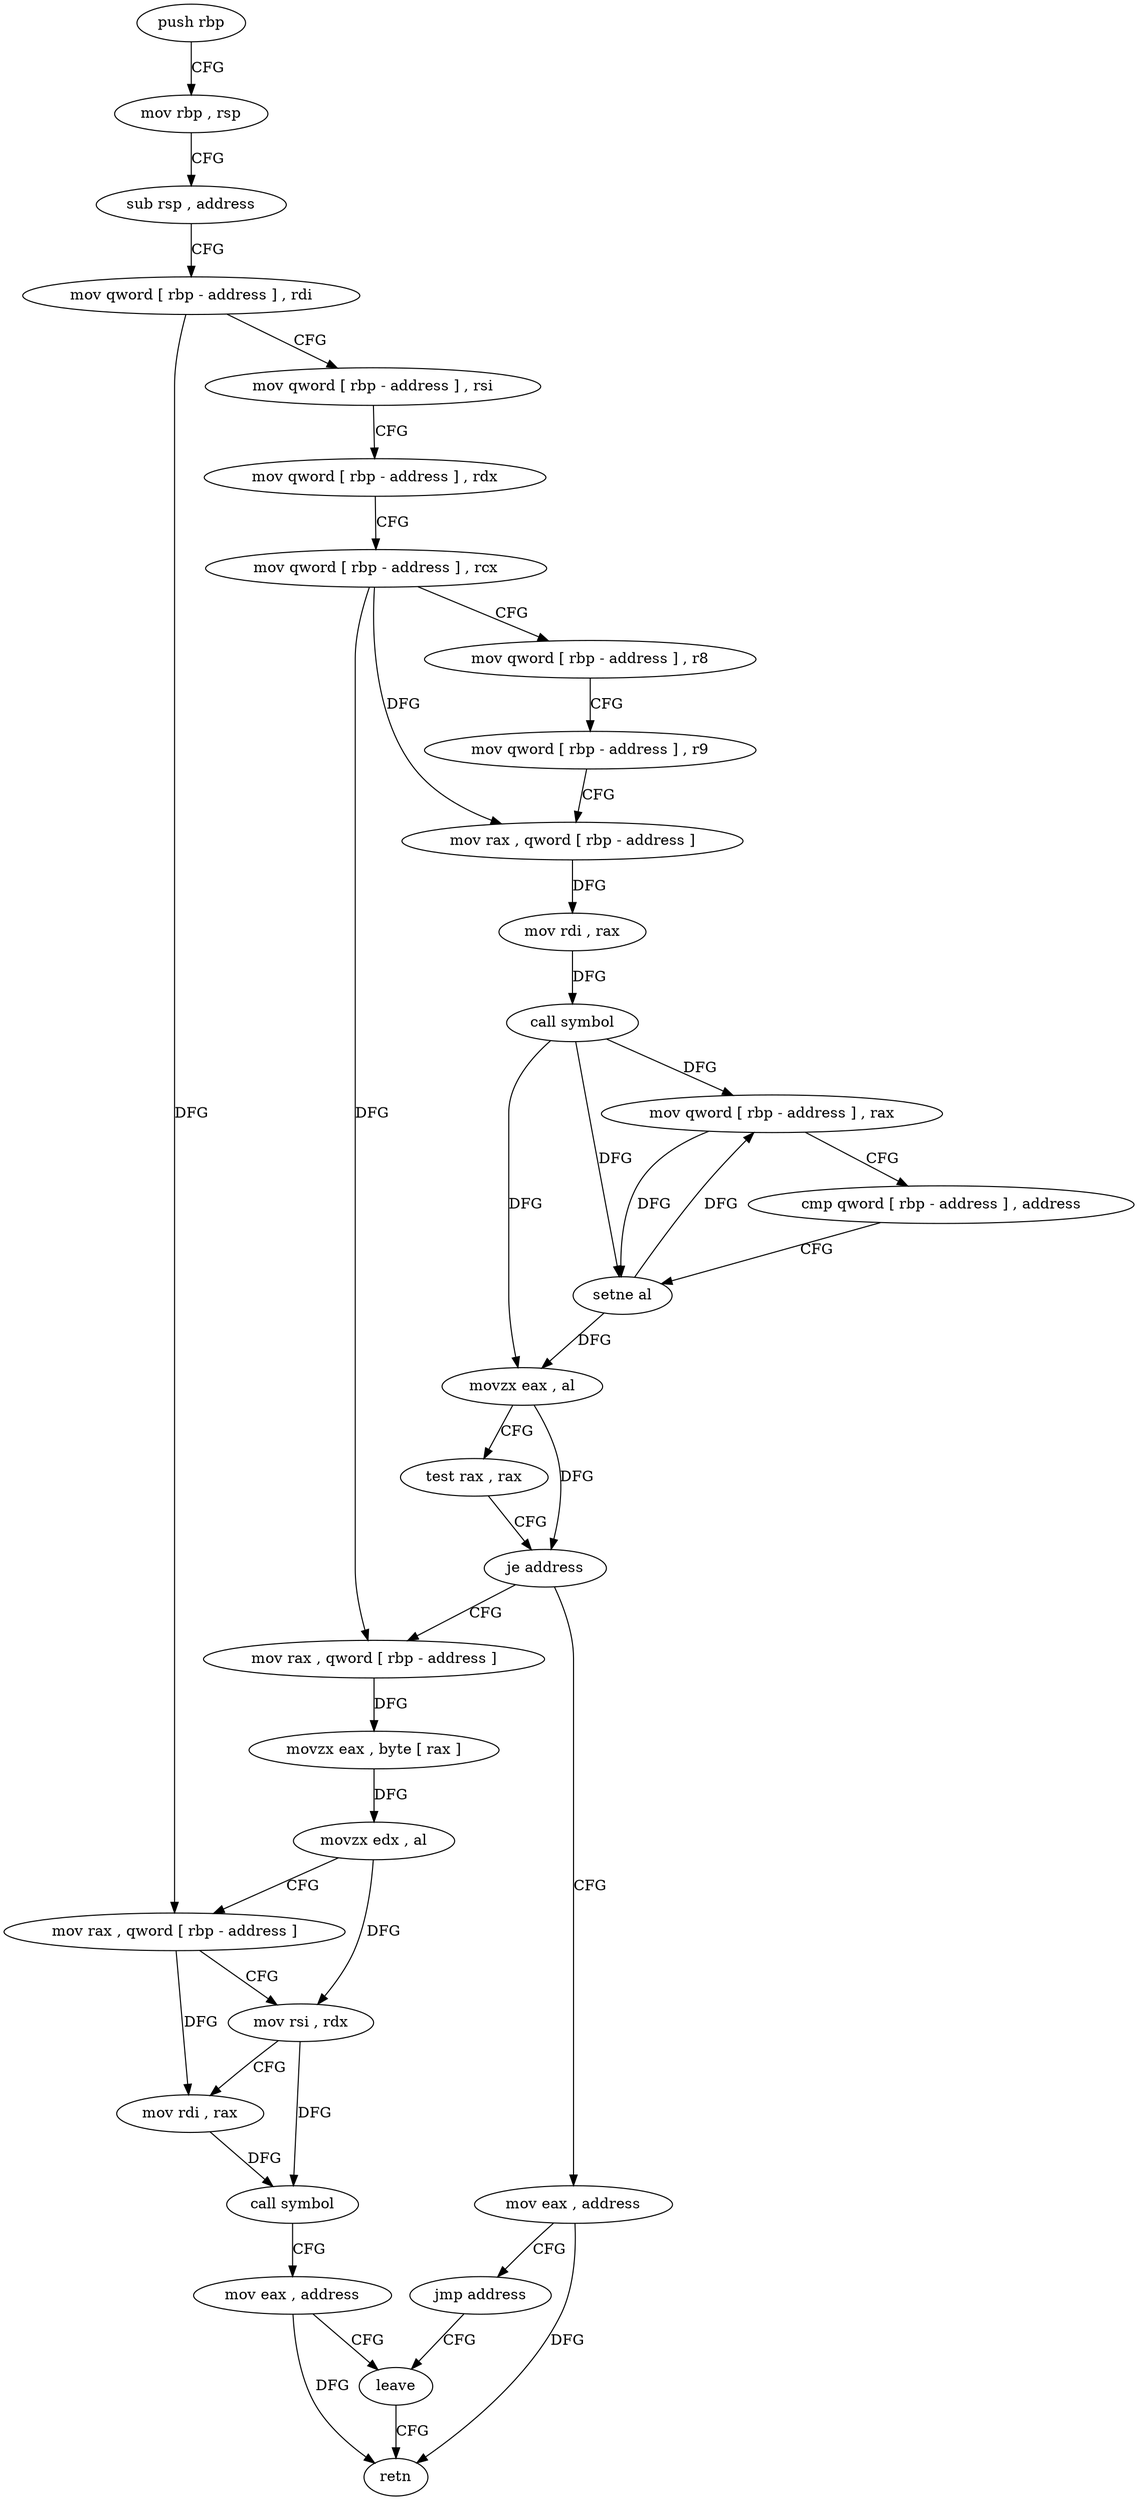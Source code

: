 digraph "func" {
"4407370" [label = "push rbp" ]
"4407371" [label = "mov rbp , rsp" ]
"4407374" [label = "sub rsp , address" ]
"4407378" [label = "mov qword [ rbp - address ] , rdi" ]
"4407382" [label = "mov qword [ rbp - address ] , rsi" ]
"4407386" [label = "mov qword [ rbp - address ] , rdx" ]
"4407390" [label = "mov qword [ rbp - address ] , rcx" ]
"4407394" [label = "mov qword [ rbp - address ] , r8" ]
"4407398" [label = "mov qword [ rbp - address ] , r9" ]
"4407402" [label = "mov rax , qword [ rbp - address ]" ]
"4407406" [label = "mov rdi , rax" ]
"4407409" [label = "call symbol" ]
"4407414" [label = "mov qword [ rbp - address ] , rax" ]
"4407418" [label = "cmp qword [ rbp - address ] , address" ]
"4407423" [label = "setne al" ]
"4407426" [label = "movzx eax , al" ]
"4407429" [label = "test rax , rax" ]
"4407432" [label = "je address" ]
"4407441" [label = "mov rax , qword [ rbp - address ]" ]
"4407434" [label = "mov eax , address" ]
"4407445" [label = "movzx eax , byte [ rax ]" ]
"4407448" [label = "movzx edx , al" ]
"4407451" [label = "mov rax , qword [ rbp - address ]" ]
"4407455" [label = "mov rsi , rdx" ]
"4407458" [label = "mov rdi , rax" ]
"4407461" [label = "call symbol" ]
"4407466" [label = "mov eax , address" ]
"4407471" [label = "leave" ]
"4407439" [label = "jmp address" ]
"4407472" [label = "retn" ]
"4407370" -> "4407371" [ label = "CFG" ]
"4407371" -> "4407374" [ label = "CFG" ]
"4407374" -> "4407378" [ label = "CFG" ]
"4407378" -> "4407382" [ label = "CFG" ]
"4407378" -> "4407451" [ label = "DFG" ]
"4407382" -> "4407386" [ label = "CFG" ]
"4407386" -> "4407390" [ label = "CFG" ]
"4407390" -> "4407394" [ label = "CFG" ]
"4407390" -> "4407402" [ label = "DFG" ]
"4407390" -> "4407441" [ label = "DFG" ]
"4407394" -> "4407398" [ label = "CFG" ]
"4407398" -> "4407402" [ label = "CFG" ]
"4407402" -> "4407406" [ label = "DFG" ]
"4407406" -> "4407409" [ label = "DFG" ]
"4407409" -> "4407414" [ label = "DFG" ]
"4407409" -> "4407423" [ label = "DFG" ]
"4407409" -> "4407426" [ label = "DFG" ]
"4407414" -> "4407418" [ label = "CFG" ]
"4407414" -> "4407423" [ label = "DFG" ]
"4407418" -> "4407423" [ label = "CFG" ]
"4407423" -> "4407426" [ label = "DFG" ]
"4407423" -> "4407414" [ label = "DFG" ]
"4407426" -> "4407429" [ label = "CFG" ]
"4407426" -> "4407432" [ label = "DFG" ]
"4407429" -> "4407432" [ label = "CFG" ]
"4407432" -> "4407441" [ label = "CFG" ]
"4407432" -> "4407434" [ label = "CFG" ]
"4407441" -> "4407445" [ label = "DFG" ]
"4407434" -> "4407439" [ label = "CFG" ]
"4407434" -> "4407472" [ label = "DFG" ]
"4407445" -> "4407448" [ label = "DFG" ]
"4407448" -> "4407451" [ label = "CFG" ]
"4407448" -> "4407455" [ label = "DFG" ]
"4407451" -> "4407455" [ label = "CFG" ]
"4407451" -> "4407458" [ label = "DFG" ]
"4407455" -> "4407458" [ label = "CFG" ]
"4407455" -> "4407461" [ label = "DFG" ]
"4407458" -> "4407461" [ label = "DFG" ]
"4407461" -> "4407466" [ label = "CFG" ]
"4407466" -> "4407471" [ label = "CFG" ]
"4407466" -> "4407472" [ label = "DFG" ]
"4407471" -> "4407472" [ label = "CFG" ]
"4407439" -> "4407471" [ label = "CFG" ]
}
